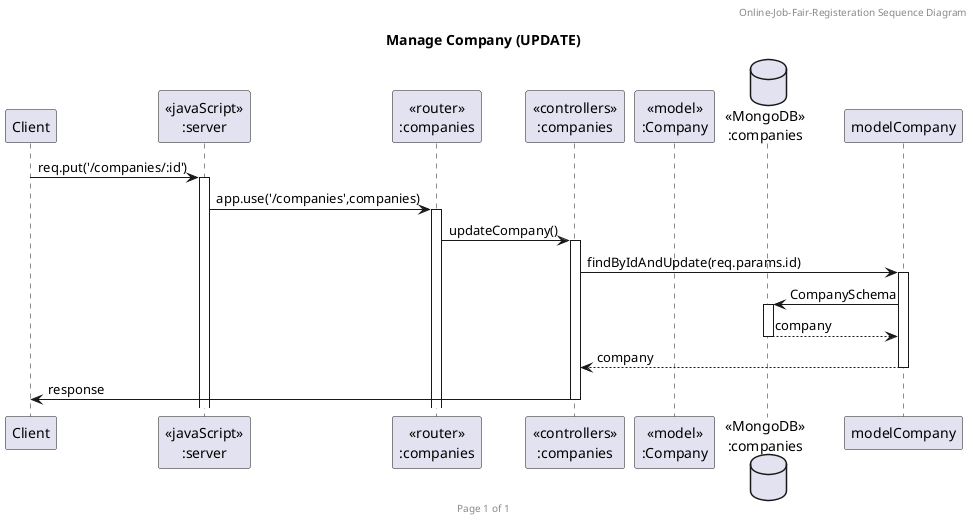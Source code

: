 @startuml Manage Company (UPDATE)

header Online-Job-Fair-Registeration Sequence Diagram
footer Page %page% of %lastpage%
title "Manage Company (UPDATE)"

participant "Client" as client
participant "<<javaScript>>\n:server" as server
participant "<<router>>\n:companies" as routerCompanies
participant "<<controllers>>\n:companies" as controllersCompanies
participant "<<model>>\n:Company" as modelCompanies
database "<<MongoDB>>\n:companies" as CompaniesDatabase

client->server ++:req.put('/companies/:id')
server->routerCompanies ++:app.use('/companies',companies)
routerCompanies -> controllersCompanies ++:updateCompany()
controllersCompanies->modelCompany ++:findByIdAndUpdate(req.params.id)
modelCompany ->CompaniesDatabase ++: CompanySchema
CompaniesDatabase --> modelCompany --: company
controllersCompanies <-- modelCompany --:company
controllersCompanies->client --:response

@enduml